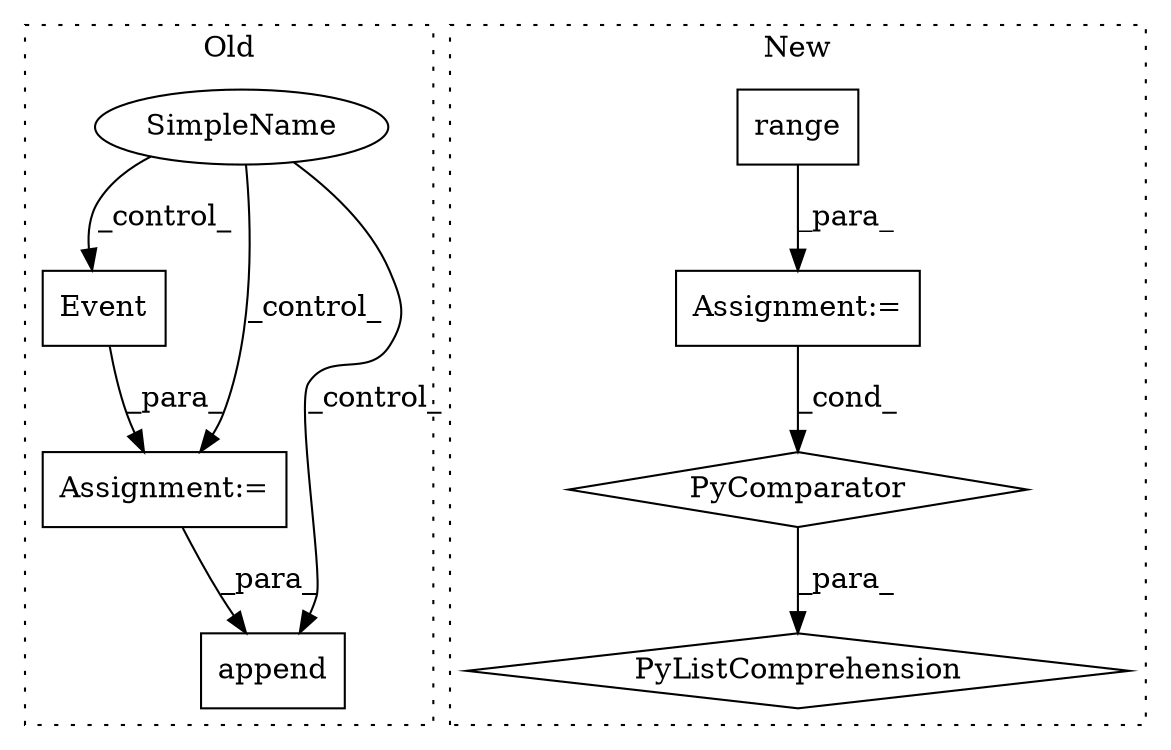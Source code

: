 digraph G {
subgraph cluster0 {
1 [label="Event" a="32" s="8932,8942" l="6,1" shape="box"];
3 [label="SimpleName" a="42" s="" l="" shape="ellipse"];
4 [label="append" a="32" s="8984,8996" l="7,1" shape="box"];
8 [label="Assignment:=" a="7" s="8920" l="1" shape="box"];
label = "Old";
style="dotted";
}
subgraph cluster1 {
2 [label="range" a="32" s="8390,8413" l="6,1" shape="box"];
5 [label="PyListComprehension" a="109" s="8254" l="177" shape="diamond"];
6 [label="PyComparator" a="113" s="8380" l="43" shape="diamond"];
7 [label="Assignment:=" a="7" s="8380" l="43" shape="box"];
label = "New";
style="dotted";
}
1 -> 8 [label="_para_"];
2 -> 7 [label="_para_"];
3 -> 8 [label="_control_"];
3 -> 4 [label="_control_"];
3 -> 1 [label="_control_"];
6 -> 5 [label="_para_"];
7 -> 6 [label="_cond_"];
8 -> 4 [label="_para_"];
}